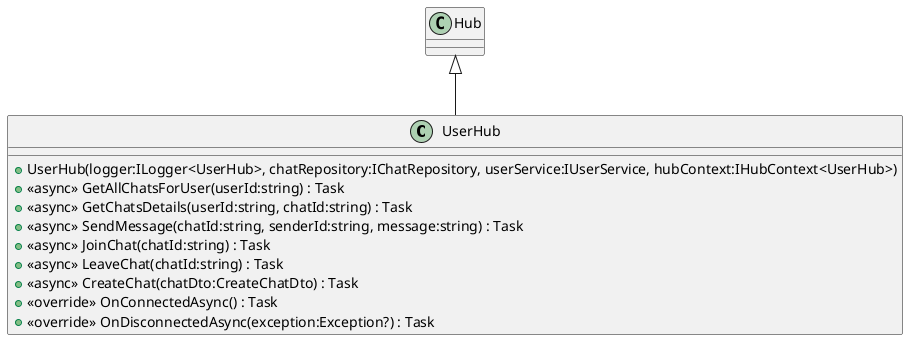 @startuml
class UserHub {
    + UserHub(logger:ILogger<UserHub>, chatRepository:IChatRepository, userService:IUserService, hubContext:IHubContext<UserHub>)
    + <<async>> GetAllChatsForUser(userId:string) : Task
    + <<async>> GetChatsDetails(userId:string, chatId:string) : Task
    + <<async>> SendMessage(chatId:string, senderId:string, message:string) : Task
    + <<async>> JoinChat(chatId:string) : Task
    + <<async>> LeaveChat(chatId:string) : Task
    + <<async>> CreateChat(chatDto:CreateChatDto) : Task
    + <<override>> OnConnectedAsync() : Task
    + <<override>> OnDisconnectedAsync(exception:Exception?) : Task
}
Hub <|-- UserHub
@enduml

